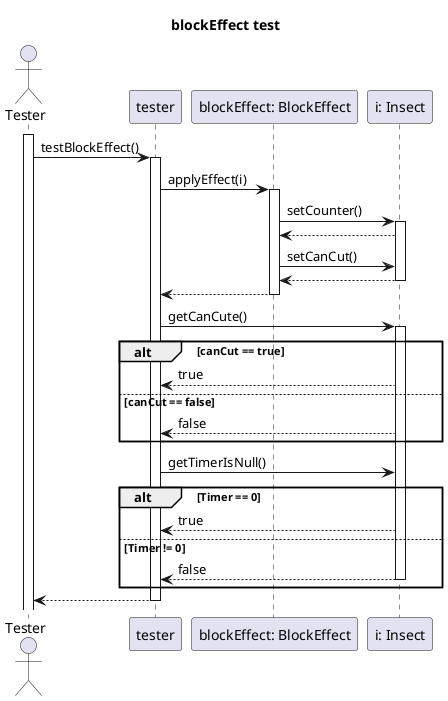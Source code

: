 @startuml blockEffect

title blockEffect test

Actor Tester as test
activate test
test -> tester: testBlockEffect()

participant Skeleton as tester

participant "blockEffect: BlockEffect" as speed
participant "i: Insect" as insect

activate tester

tester -> speed: applyEffect(i)
activate speed

speed->insect:setCounter()
activate insect

speed<--insect

speed->insect:setCanCut()
speed<--insect
deactivate insect

speed --> tester
deactivate speed

tester -> insect: getCanCute()
activate insect

alt canCut == true

	insect --> tester: true
	
else canCut == false

	insect --> tester: false
	

end

tester -> insect: getTimerIsNull()
alt Timer == 0

	insect --> tester: true
	
else Timer != 0

	insect --> tester: false
	deactivate insect
	

end


test<-- tester
deactivate tester

@enduml